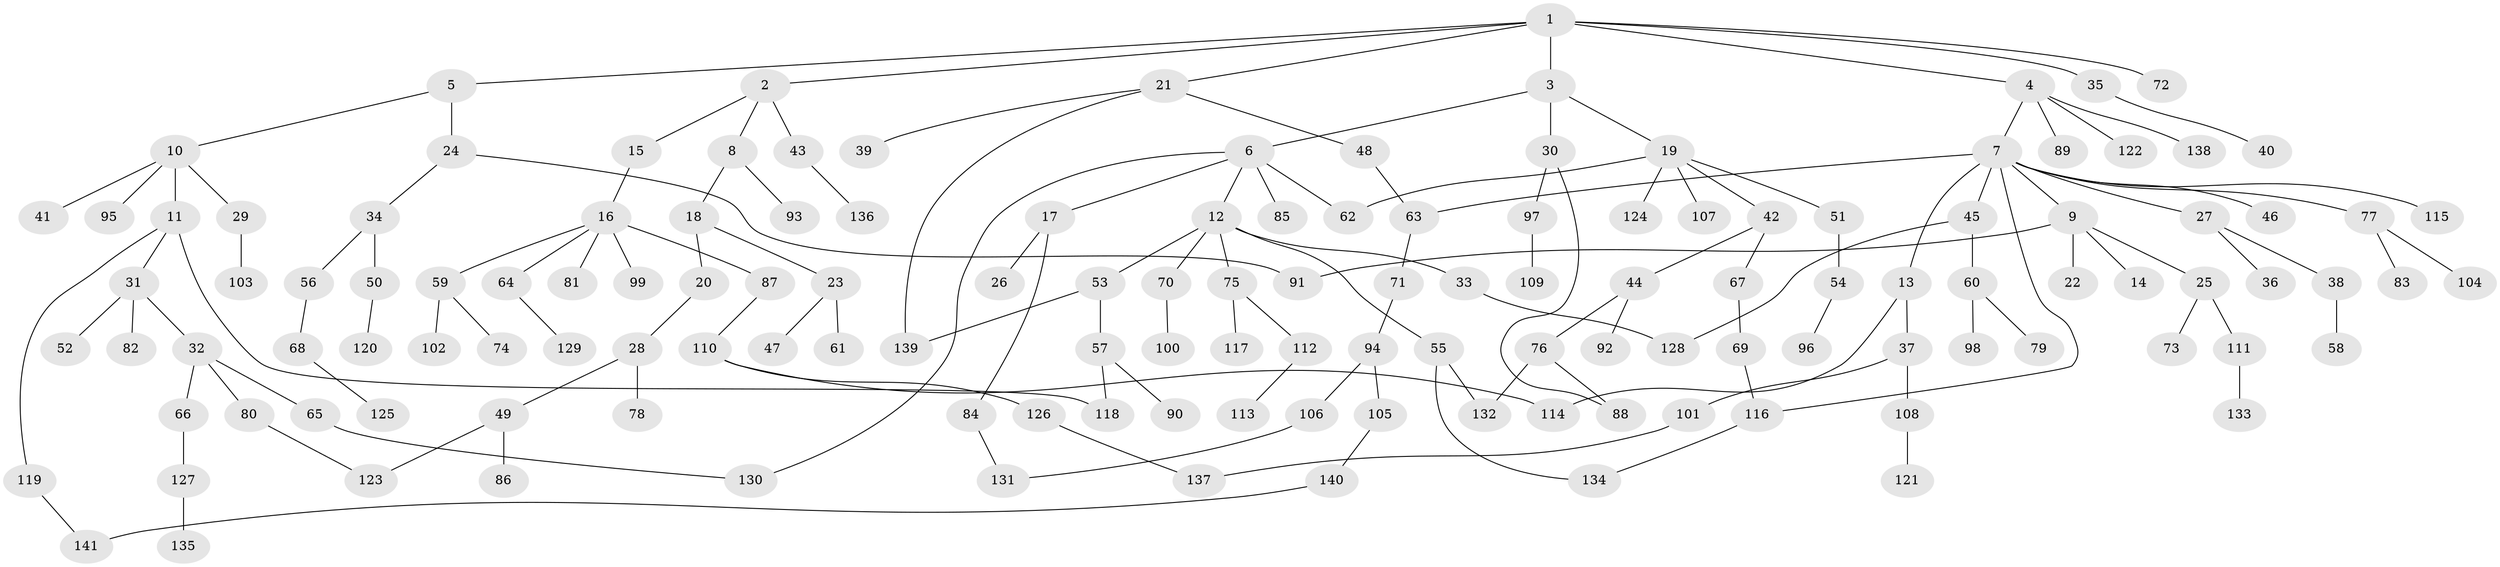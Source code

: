 // Generated by graph-tools (version 1.1) at 2025/34/03/09/25 02:34:13]
// undirected, 141 vertices, 156 edges
graph export_dot {
graph [start="1"]
  node [color=gray90,style=filled];
  1;
  2;
  3;
  4;
  5;
  6;
  7;
  8;
  9;
  10;
  11;
  12;
  13;
  14;
  15;
  16;
  17;
  18;
  19;
  20;
  21;
  22;
  23;
  24;
  25;
  26;
  27;
  28;
  29;
  30;
  31;
  32;
  33;
  34;
  35;
  36;
  37;
  38;
  39;
  40;
  41;
  42;
  43;
  44;
  45;
  46;
  47;
  48;
  49;
  50;
  51;
  52;
  53;
  54;
  55;
  56;
  57;
  58;
  59;
  60;
  61;
  62;
  63;
  64;
  65;
  66;
  67;
  68;
  69;
  70;
  71;
  72;
  73;
  74;
  75;
  76;
  77;
  78;
  79;
  80;
  81;
  82;
  83;
  84;
  85;
  86;
  87;
  88;
  89;
  90;
  91;
  92;
  93;
  94;
  95;
  96;
  97;
  98;
  99;
  100;
  101;
  102;
  103;
  104;
  105;
  106;
  107;
  108;
  109;
  110;
  111;
  112;
  113;
  114;
  115;
  116;
  117;
  118;
  119;
  120;
  121;
  122;
  123;
  124;
  125;
  126;
  127;
  128;
  129;
  130;
  131;
  132;
  133;
  134;
  135;
  136;
  137;
  138;
  139;
  140;
  141;
  1 -- 2;
  1 -- 3;
  1 -- 4;
  1 -- 5;
  1 -- 21;
  1 -- 35;
  1 -- 72;
  2 -- 8;
  2 -- 15;
  2 -- 43;
  3 -- 6;
  3 -- 19;
  3 -- 30;
  4 -- 7;
  4 -- 89;
  4 -- 122;
  4 -- 138;
  5 -- 10;
  5 -- 24;
  6 -- 12;
  6 -- 17;
  6 -- 62;
  6 -- 85;
  6 -- 130;
  7 -- 9;
  7 -- 13;
  7 -- 27;
  7 -- 45;
  7 -- 46;
  7 -- 63;
  7 -- 77;
  7 -- 115;
  7 -- 116;
  8 -- 18;
  8 -- 93;
  9 -- 14;
  9 -- 22;
  9 -- 25;
  9 -- 91;
  10 -- 11;
  10 -- 29;
  10 -- 41;
  10 -- 95;
  11 -- 31;
  11 -- 119;
  11 -- 118;
  12 -- 33;
  12 -- 53;
  12 -- 55;
  12 -- 70;
  12 -- 75;
  13 -- 37;
  13 -- 114;
  15 -- 16;
  16 -- 59;
  16 -- 64;
  16 -- 81;
  16 -- 87;
  16 -- 99;
  17 -- 26;
  17 -- 84;
  18 -- 20;
  18 -- 23;
  19 -- 42;
  19 -- 51;
  19 -- 107;
  19 -- 124;
  19 -- 62;
  20 -- 28;
  21 -- 39;
  21 -- 48;
  21 -- 139;
  23 -- 47;
  23 -- 61;
  24 -- 34;
  24 -- 91;
  25 -- 73;
  25 -- 111;
  27 -- 36;
  27 -- 38;
  28 -- 49;
  28 -- 78;
  29 -- 103;
  30 -- 97;
  30 -- 88;
  31 -- 32;
  31 -- 52;
  31 -- 82;
  32 -- 65;
  32 -- 66;
  32 -- 80;
  33 -- 128;
  34 -- 50;
  34 -- 56;
  35 -- 40;
  37 -- 101;
  37 -- 108;
  38 -- 58;
  42 -- 44;
  42 -- 67;
  43 -- 136;
  44 -- 76;
  44 -- 92;
  45 -- 60;
  45 -- 128;
  48 -- 63;
  49 -- 86;
  49 -- 123;
  50 -- 120;
  51 -- 54;
  53 -- 57;
  53 -- 139;
  54 -- 96;
  55 -- 134;
  55 -- 132;
  56 -- 68;
  57 -- 90;
  57 -- 118;
  59 -- 74;
  59 -- 102;
  60 -- 79;
  60 -- 98;
  63 -- 71;
  64 -- 129;
  65 -- 130;
  66 -- 127;
  67 -- 69;
  68 -- 125;
  69 -- 116;
  70 -- 100;
  71 -- 94;
  75 -- 112;
  75 -- 117;
  76 -- 88;
  76 -- 132;
  77 -- 83;
  77 -- 104;
  80 -- 123;
  84 -- 131;
  87 -- 110;
  94 -- 105;
  94 -- 106;
  97 -- 109;
  101 -- 137;
  105 -- 140;
  106 -- 131;
  108 -- 121;
  110 -- 114;
  110 -- 126;
  111 -- 133;
  112 -- 113;
  116 -- 134;
  119 -- 141;
  126 -- 137;
  127 -- 135;
  140 -- 141;
}
